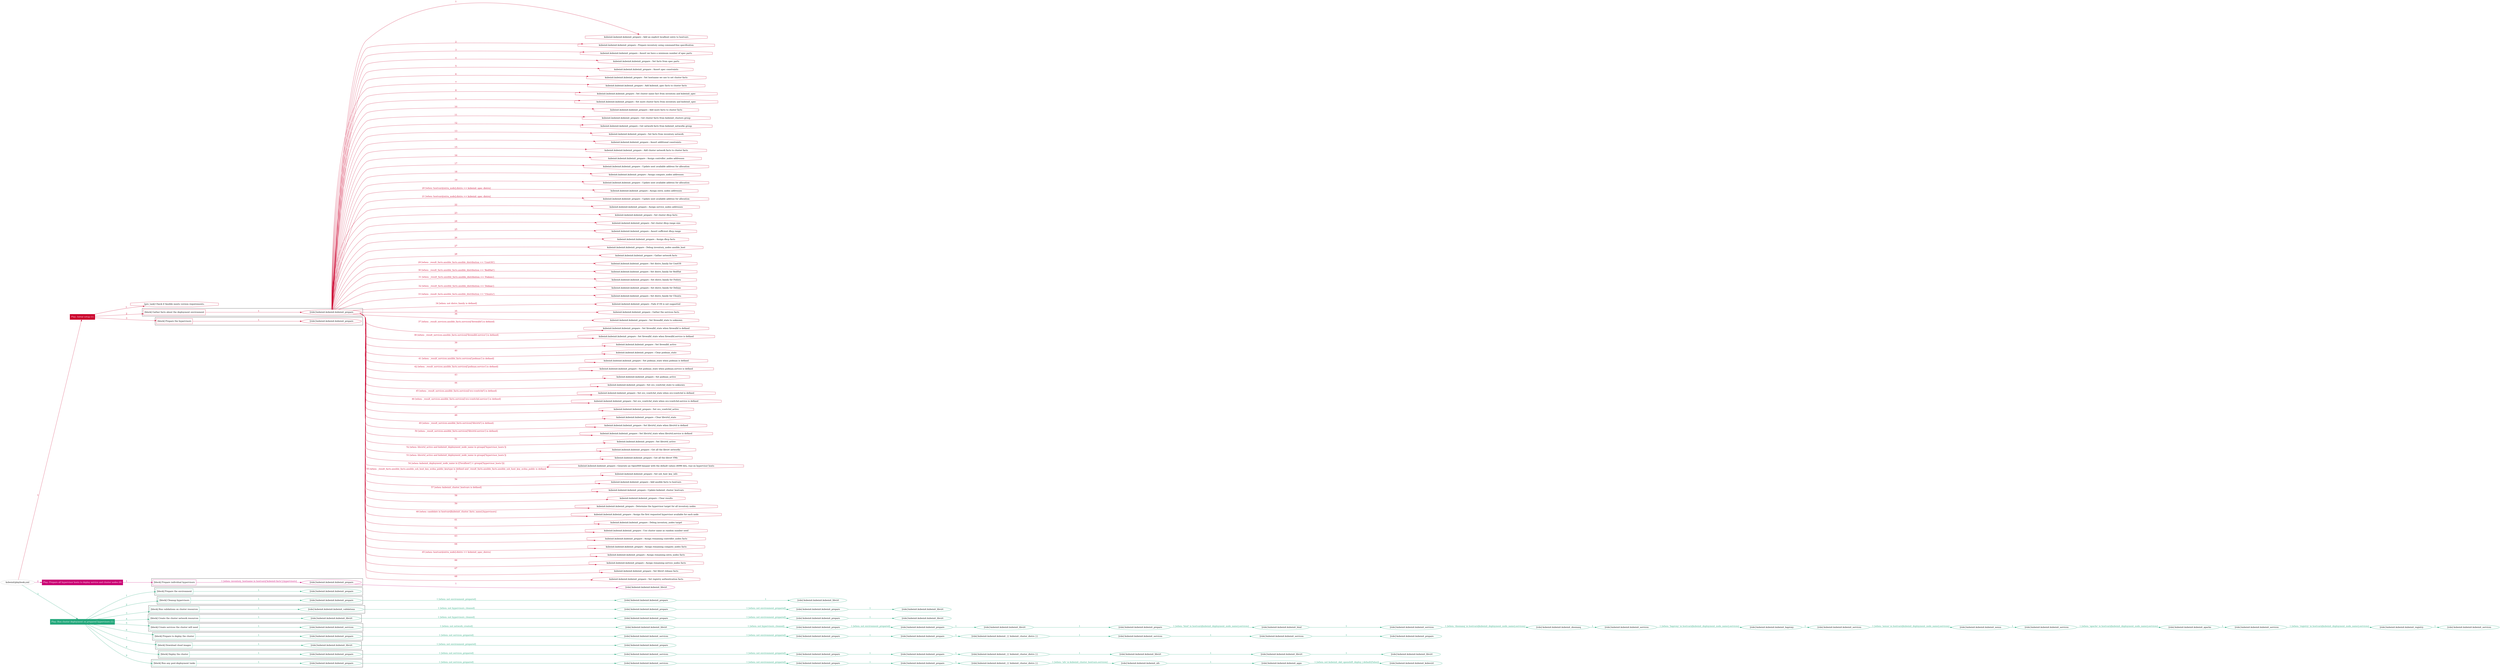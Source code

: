 digraph {
	graph [concentrate=true ordering=in rankdir=LR ratio=fill]
	edge [esep=5 sep=10]
	"kubeinit/playbook.yml" [id=root_node style=dotted]
	play_16fa521d [label="Play: Initial setup (1)" color="#cb012c" fontcolor="#ffffff" id=play_16fa521d shape=box style=filled tooltip=localhost]
	"kubeinit/playbook.yml" -> play_16fa521d [label="1 " color="#cb012c" fontcolor="#cb012c" id=edge_527deeaf labeltooltip="1 " tooltip="1 "]
	subgraph "kubeinit.kubeinit.kubeinit_prepare" {
		role_516541a5 [label="[role] kubeinit.kubeinit.kubeinit_prepare" color="#cb012c" id=role_516541a5 tooltip="kubeinit.kubeinit.kubeinit_prepare"]
		task_3b896aab [label="kubeinit.kubeinit.kubeinit_prepare : Add an explicit localhost entry to hostvars" color="#cb012c" id=task_3b896aab shape=octagon tooltip="kubeinit.kubeinit.kubeinit_prepare : Add an explicit localhost entry to hostvars"]
		role_516541a5 -> task_3b896aab [label="1 " color="#cb012c" fontcolor="#cb012c" id=edge_809121c1 labeltooltip="1 " tooltip="1 "]
		task_49d7dffd [label="kubeinit.kubeinit.kubeinit_prepare : Prepare inventory using command-line specification" color="#cb012c" id=task_49d7dffd shape=octagon tooltip="kubeinit.kubeinit.kubeinit_prepare : Prepare inventory using command-line specification"]
		role_516541a5 -> task_49d7dffd [label="2 " color="#cb012c" fontcolor="#cb012c" id=edge_1fb689eb labeltooltip="2 " tooltip="2 "]
		task_b0848a89 [label="kubeinit.kubeinit.kubeinit_prepare : Assert we have a minimum number of spec parts" color="#cb012c" id=task_b0848a89 shape=octagon tooltip="kubeinit.kubeinit.kubeinit_prepare : Assert we have a minimum number of spec parts"]
		role_516541a5 -> task_b0848a89 [label="3 " color="#cb012c" fontcolor="#cb012c" id=edge_15cabeed labeltooltip="3 " tooltip="3 "]
		task_42284292 [label="kubeinit.kubeinit.kubeinit_prepare : Set facts from spec parts" color="#cb012c" id=task_42284292 shape=octagon tooltip="kubeinit.kubeinit.kubeinit_prepare : Set facts from spec parts"]
		role_516541a5 -> task_42284292 [label="4 " color="#cb012c" fontcolor="#cb012c" id=edge_20f459f2 labeltooltip="4 " tooltip="4 "]
		task_d2343895 [label="kubeinit.kubeinit.kubeinit_prepare : Assert spec constraints" color="#cb012c" id=task_d2343895 shape=octagon tooltip="kubeinit.kubeinit.kubeinit_prepare : Assert spec constraints"]
		role_516541a5 -> task_d2343895 [label="5 " color="#cb012c" fontcolor="#cb012c" id=edge_e2a8136b labeltooltip="5 " tooltip="5 "]
		task_a0335f73 [label="kubeinit.kubeinit.kubeinit_prepare : Set hostname we use to set cluster facts" color="#cb012c" id=task_a0335f73 shape=octagon tooltip="kubeinit.kubeinit.kubeinit_prepare : Set hostname we use to set cluster facts"]
		role_516541a5 -> task_a0335f73 [label="6 " color="#cb012c" fontcolor="#cb012c" id=edge_9cf41154 labeltooltip="6 " tooltip="6 "]
		task_4e0277c8 [label="kubeinit.kubeinit.kubeinit_prepare : Add kubeinit_spec facts to cluster facts" color="#cb012c" id=task_4e0277c8 shape=octagon tooltip="kubeinit.kubeinit.kubeinit_prepare : Add kubeinit_spec facts to cluster facts"]
		role_516541a5 -> task_4e0277c8 [label="7 " color="#cb012c" fontcolor="#cb012c" id=edge_9ac9ec84 labeltooltip="7 " tooltip="7 "]
		task_daa3ac5a [label="kubeinit.kubeinit.kubeinit_prepare : Set cluster name fact from inventory and kubeinit_spec" color="#cb012c" id=task_daa3ac5a shape=octagon tooltip="kubeinit.kubeinit.kubeinit_prepare : Set cluster name fact from inventory and kubeinit_spec"]
		role_516541a5 -> task_daa3ac5a [label="8 " color="#cb012c" fontcolor="#cb012c" id=edge_3ca612e4 labeltooltip="8 " tooltip="8 "]
		task_ed7b9750 [label="kubeinit.kubeinit.kubeinit_prepare : Set more cluster facts from inventory and kubeinit_spec" color="#cb012c" id=task_ed7b9750 shape=octagon tooltip="kubeinit.kubeinit.kubeinit_prepare : Set more cluster facts from inventory and kubeinit_spec"]
		role_516541a5 -> task_ed7b9750 [label="9 " color="#cb012c" fontcolor="#cb012c" id=edge_614ea23e labeltooltip="9 " tooltip="9 "]
		task_d142eac2 [label="kubeinit.kubeinit.kubeinit_prepare : Add more facts to cluster facts" color="#cb012c" id=task_d142eac2 shape=octagon tooltip="kubeinit.kubeinit.kubeinit_prepare : Add more facts to cluster facts"]
		role_516541a5 -> task_d142eac2 [label="10 " color="#cb012c" fontcolor="#cb012c" id=edge_1908efc3 labeltooltip="10 " tooltip="10 "]
		task_89e79547 [label="kubeinit.kubeinit.kubeinit_prepare : Get cluster facts from kubeinit_clusters group" color="#cb012c" id=task_89e79547 shape=octagon tooltip="kubeinit.kubeinit.kubeinit_prepare : Get cluster facts from kubeinit_clusters group"]
		role_516541a5 -> task_89e79547 [label="11 " color="#cb012c" fontcolor="#cb012c" id=edge_3143f671 labeltooltip="11 " tooltip="11 "]
		task_938d46cd [label="kubeinit.kubeinit.kubeinit_prepare : Get network facts from kubeinit_networks group" color="#cb012c" id=task_938d46cd shape=octagon tooltip="kubeinit.kubeinit.kubeinit_prepare : Get network facts from kubeinit_networks group"]
		role_516541a5 -> task_938d46cd [label="12 " color="#cb012c" fontcolor="#cb012c" id=edge_7b58dcdd labeltooltip="12 " tooltip="12 "]
		task_30020cf6 [label="kubeinit.kubeinit.kubeinit_prepare : Set facts from inventory network" color="#cb012c" id=task_30020cf6 shape=octagon tooltip="kubeinit.kubeinit.kubeinit_prepare : Set facts from inventory network"]
		role_516541a5 -> task_30020cf6 [label="13 " color="#cb012c" fontcolor="#cb012c" id=edge_0391f3f0 labeltooltip="13 " tooltip="13 "]
		task_af53bf90 [label="kubeinit.kubeinit.kubeinit_prepare : Assert additional constraints" color="#cb012c" id=task_af53bf90 shape=octagon tooltip="kubeinit.kubeinit.kubeinit_prepare : Assert additional constraints"]
		role_516541a5 -> task_af53bf90 [label="14 " color="#cb012c" fontcolor="#cb012c" id=edge_c83a9fcf labeltooltip="14 " tooltip="14 "]
		task_93fde9e6 [label="kubeinit.kubeinit.kubeinit_prepare : Add cluster network facts to cluster facts" color="#cb012c" id=task_93fde9e6 shape=octagon tooltip="kubeinit.kubeinit.kubeinit_prepare : Add cluster network facts to cluster facts"]
		role_516541a5 -> task_93fde9e6 [label="15 " color="#cb012c" fontcolor="#cb012c" id=edge_97e6a51f labeltooltip="15 " tooltip="15 "]
		task_2524ea9b [label="kubeinit.kubeinit.kubeinit_prepare : Assign controller_nodes addresses" color="#cb012c" id=task_2524ea9b shape=octagon tooltip="kubeinit.kubeinit.kubeinit_prepare : Assign controller_nodes addresses"]
		role_516541a5 -> task_2524ea9b [label="16 " color="#cb012c" fontcolor="#cb012c" id=edge_2040108f labeltooltip="16 " tooltip="16 "]
		task_8660c8c0 [label="kubeinit.kubeinit.kubeinit_prepare : Update next available address for allocation" color="#cb012c" id=task_8660c8c0 shape=octagon tooltip="kubeinit.kubeinit.kubeinit_prepare : Update next available address for allocation"]
		role_516541a5 -> task_8660c8c0 [label="17 " color="#cb012c" fontcolor="#cb012c" id=edge_10af8c69 labeltooltip="17 " tooltip="17 "]
		task_b1ff54a3 [label="kubeinit.kubeinit.kubeinit_prepare : Assign compute_nodes addresses" color="#cb012c" id=task_b1ff54a3 shape=octagon tooltip="kubeinit.kubeinit.kubeinit_prepare : Assign compute_nodes addresses"]
		role_516541a5 -> task_b1ff54a3 [label="18 " color="#cb012c" fontcolor="#cb012c" id=edge_19668c34 labeltooltip="18 " tooltip="18 "]
		task_9c7806a9 [label="kubeinit.kubeinit.kubeinit_prepare : Update next available address for allocation" color="#cb012c" id=task_9c7806a9 shape=octagon tooltip="kubeinit.kubeinit.kubeinit_prepare : Update next available address for allocation"]
		role_516541a5 -> task_9c7806a9 [label="19 " color="#cb012c" fontcolor="#cb012c" id=edge_c12a03d1 labeltooltip="19 " tooltip="19 "]
		task_db4c0fa2 [label="kubeinit.kubeinit.kubeinit_prepare : Assign extra_nodes addresses" color="#cb012c" id=task_db4c0fa2 shape=octagon tooltip="kubeinit.kubeinit.kubeinit_prepare : Assign extra_nodes addresses"]
		role_516541a5 -> task_db4c0fa2 [label="20 [when: hostvars[extra_node].distro == kubeinit_spec_distro]" color="#cb012c" fontcolor="#cb012c" id=edge_8d8644ce labeltooltip="20 [when: hostvars[extra_node].distro == kubeinit_spec_distro]" tooltip="20 [when: hostvars[extra_node].distro == kubeinit_spec_distro]"]
		task_ec55cf94 [label="kubeinit.kubeinit.kubeinit_prepare : Update next available address for allocation" color="#cb012c" id=task_ec55cf94 shape=octagon tooltip="kubeinit.kubeinit.kubeinit_prepare : Update next available address for allocation"]
		role_516541a5 -> task_ec55cf94 [label="21 [when: hostvars[extra_node].distro == kubeinit_spec_distro]" color="#cb012c" fontcolor="#cb012c" id=edge_98b60eac labeltooltip="21 [when: hostvars[extra_node].distro == kubeinit_spec_distro]" tooltip="21 [when: hostvars[extra_node].distro == kubeinit_spec_distro]"]
		task_08f6c2c8 [label="kubeinit.kubeinit.kubeinit_prepare : Assign service_nodes addresses" color="#cb012c" id=task_08f6c2c8 shape=octagon tooltip="kubeinit.kubeinit.kubeinit_prepare : Assign service_nodes addresses"]
		role_516541a5 -> task_08f6c2c8 [label="22 " color="#cb012c" fontcolor="#cb012c" id=edge_295522fd labeltooltip="22 " tooltip="22 "]
		task_92fffe4a [label="kubeinit.kubeinit.kubeinit_prepare : Set cluster dhcp facts" color="#cb012c" id=task_92fffe4a shape=octagon tooltip="kubeinit.kubeinit.kubeinit_prepare : Set cluster dhcp facts"]
		role_516541a5 -> task_92fffe4a [label="23 " color="#cb012c" fontcolor="#cb012c" id=edge_edcbdd12 labeltooltip="23 " tooltip="23 "]
		task_c770b933 [label="kubeinit.kubeinit.kubeinit_prepare : Set cluster dhcp range size" color="#cb012c" id=task_c770b933 shape=octagon tooltip="kubeinit.kubeinit.kubeinit_prepare : Set cluster dhcp range size"]
		role_516541a5 -> task_c770b933 [label="24 " color="#cb012c" fontcolor="#cb012c" id=edge_e9933ad2 labeltooltip="24 " tooltip="24 "]
		task_7c9ab242 [label="kubeinit.kubeinit.kubeinit_prepare : Assert sufficient dhcp range" color="#cb012c" id=task_7c9ab242 shape=octagon tooltip="kubeinit.kubeinit.kubeinit_prepare : Assert sufficient dhcp range"]
		role_516541a5 -> task_7c9ab242 [label="25 " color="#cb012c" fontcolor="#cb012c" id=edge_fe4b804d labeltooltip="25 " tooltip="25 "]
		task_6634d88c [label="kubeinit.kubeinit.kubeinit_prepare : Assign dhcp facts" color="#cb012c" id=task_6634d88c shape=octagon tooltip="kubeinit.kubeinit.kubeinit_prepare : Assign dhcp facts"]
		role_516541a5 -> task_6634d88c [label="26 " color="#cb012c" fontcolor="#cb012c" id=edge_165f8ed2 labeltooltip="26 " tooltip="26 "]
		task_756f775c [label="kubeinit.kubeinit.kubeinit_prepare : Debug inventory_nodes ansible_host" color="#cb012c" id=task_756f775c shape=octagon tooltip="kubeinit.kubeinit.kubeinit_prepare : Debug inventory_nodes ansible_host"]
		role_516541a5 -> task_756f775c [label="27 " color="#cb012c" fontcolor="#cb012c" id=edge_27d7112b labeltooltip="27 " tooltip="27 "]
		task_08b4ef49 [label="kubeinit.kubeinit.kubeinit_prepare : Gather network facts" color="#cb012c" id=task_08b4ef49 shape=octagon tooltip="kubeinit.kubeinit.kubeinit_prepare : Gather network facts"]
		role_516541a5 -> task_08b4ef49 [label="28 " color="#cb012c" fontcolor="#cb012c" id=edge_8c261f52 labeltooltip="28 " tooltip="28 "]
		task_b785f0a9 [label="kubeinit.kubeinit.kubeinit_prepare : Set distro_family for CentOS" color="#cb012c" id=task_b785f0a9 shape=octagon tooltip="kubeinit.kubeinit.kubeinit_prepare : Set distro_family for CentOS"]
		role_516541a5 -> task_b785f0a9 [label="29 [when: _result_facts.ansible_facts.ansible_distribution == 'CentOS']" color="#cb012c" fontcolor="#cb012c" id=edge_d782ab93 labeltooltip="29 [when: _result_facts.ansible_facts.ansible_distribution == 'CentOS']" tooltip="29 [when: _result_facts.ansible_facts.ansible_distribution == 'CentOS']"]
		task_2d076eea [label="kubeinit.kubeinit.kubeinit_prepare : Set distro_family for RedHat" color="#cb012c" id=task_2d076eea shape=octagon tooltip="kubeinit.kubeinit.kubeinit_prepare : Set distro_family for RedHat"]
		role_516541a5 -> task_2d076eea [label="30 [when: _result_facts.ansible_facts.ansible_distribution == 'RedHat']" color="#cb012c" fontcolor="#cb012c" id=edge_e20a067a labeltooltip="30 [when: _result_facts.ansible_facts.ansible_distribution == 'RedHat']" tooltip="30 [when: _result_facts.ansible_facts.ansible_distribution == 'RedHat']"]
		task_f625f01f [label="kubeinit.kubeinit.kubeinit_prepare : Set distro_family for Fedora" color="#cb012c" id=task_f625f01f shape=octagon tooltip="kubeinit.kubeinit.kubeinit_prepare : Set distro_family for Fedora"]
		role_516541a5 -> task_f625f01f [label="31 [when: _result_facts.ansible_facts.ansible_distribution == 'Fedora']" color="#cb012c" fontcolor="#cb012c" id=edge_405e181f labeltooltip="31 [when: _result_facts.ansible_facts.ansible_distribution == 'Fedora']" tooltip="31 [when: _result_facts.ansible_facts.ansible_distribution == 'Fedora']"]
		task_45f3b950 [label="kubeinit.kubeinit.kubeinit_prepare : Set distro_family for Debian" color="#cb012c" id=task_45f3b950 shape=octagon tooltip="kubeinit.kubeinit.kubeinit_prepare : Set distro_family for Debian"]
		role_516541a5 -> task_45f3b950 [label="32 [when: _result_facts.ansible_facts.ansible_distribution == 'Debian']" color="#cb012c" fontcolor="#cb012c" id=edge_89f0ad77 labeltooltip="32 [when: _result_facts.ansible_facts.ansible_distribution == 'Debian']" tooltip="32 [when: _result_facts.ansible_facts.ansible_distribution == 'Debian']"]
		task_b50e0e99 [label="kubeinit.kubeinit.kubeinit_prepare : Set distro_family for Ubuntu" color="#cb012c" id=task_b50e0e99 shape=octagon tooltip="kubeinit.kubeinit.kubeinit_prepare : Set distro_family for Ubuntu"]
		role_516541a5 -> task_b50e0e99 [label="33 [when: _result_facts.ansible_facts.ansible_distribution == 'Ubuntu']" color="#cb012c" fontcolor="#cb012c" id=edge_05558a33 labeltooltip="33 [when: _result_facts.ansible_facts.ansible_distribution == 'Ubuntu']" tooltip="33 [when: _result_facts.ansible_facts.ansible_distribution == 'Ubuntu']"]
		task_bcd53168 [label="kubeinit.kubeinit.kubeinit_prepare : Fails if OS is not supported" color="#cb012c" id=task_bcd53168 shape=octagon tooltip="kubeinit.kubeinit.kubeinit_prepare : Fails if OS is not supported"]
		role_516541a5 -> task_bcd53168 [label="34 [when: not distro_family is defined]" color="#cb012c" fontcolor="#cb012c" id=edge_db1f86d7 labeltooltip="34 [when: not distro_family is defined]" tooltip="34 [when: not distro_family is defined]"]
		task_1750906d [label="kubeinit.kubeinit.kubeinit_prepare : Gather the services facts" color="#cb012c" id=task_1750906d shape=octagon tooltip="kubeinit.kubeinit.kubeinit_prepare : Gather the services facts"]
		role_516541a5 -> task_1750906d [label="35 " color="#cb012c" fontcolor="#cb012c" id=edge_038693e4 labeltooltip="35 " tooltip="35 "]
		task_e8d326f9 [label="kubeinit.kubeinit.kubeinit_prepare : Set firewalld_state to unknown" color="#cb012c" id=task_e8d326f9 shape=octagon tooltip="kubeinit.kubeinit.kubeinit_prepare : Set firewalld_state to unknown"]
		role_516541a5 -> task_e8d326f9 [label="36 " color="#cb012c" fontcolor="#cb012c" id=edge_cce20da1 labeltooltip="36 " tooltip="36 "]
		task_46e903a7 [label="kubeinit.kubeinit.kubeinit_prepare : Set firewalld_state when firewalld is defined" color="#cb012c" id=task_46e903a7 shape=octagon tooltip="kubeinit.kubeinit.kubeinit_prepare : Set firewalld_state when firewalld is defined"]
		role_516541a5 -> task_46e903a7 [label="37 [when: _result_services.ansible_facts.services['firewalld'] is defined]" color="#cb012c" fontcolor="#cb012c" id=edge_6e759770 labeltooltip="37 [when: _result_services.ansible_facts.services['firewalld'] is defined]" tooltip="37 [when: _result_services.ansible_facts.services['firewalld'] is defined]"]
		task_06eea09c [label="kubeinit.kubeinit.kubeinit_prepare : Set firewalld_state when firewalld.service is defined" color="#cb012c" id=task_06eea09c shape=octagon tooltip="kubeinit.kubeinit.kubeinit_prepare : Set firewalld_state when firewalld.service is defined"]
		role_516541a5 -> task_06eea09c [label="38 [when: _result_services.ansible_facts.services['firewalld.service'] is defined]" color="#cb012c" fontcolor="#cb012c" id=edge_05621a64 labeltooltip="38 [when: _result_services.ansible_facts.services['firewalld.service'] is defined]" tooltip="38 [when: _result_services.ansible_facts.services['firewalld.service'] is defined]"]
		task_cec986c6 [label="kubeinit.kubeinit.kubeinit_prepare : Set firewalld_active" color="#cb012c" id=task_cec986c6 shape=octagon tooltip="kubeinit.kubeinit.kubeinit_prepare : Set firewalld_active"]
		role_516541a5 -> task_cec986c6 [label="39 " color="#cb012c" fontcolor="#cb012c" id=edge_19ca2c2d labeltooltip="39 " tooltip="39 "]
		task_3be8e8a6 [label="kubeinit.kubeinit.kubeinit_prepare : Clear podman_state" color="#cb012c" id=task_3be8e8a6 shape=octagon tooltip="kubeinit.kubeinit.kubeinit_prepare : Clear podman_state"]
		role_516541a5 -> task_3be8e8a6 [label="40 " color="#cb012c" fontcolor="#cb012c" id=edge_059f320d labeltooltip="40 " tooltip="40 "]
		task_1d902442 [label="kubeinit.kubeinit.kubeinit_prepare : Set podman_state when podman is defined" color="#cb012c" id=task_1d902442 shape=octagon tooltip="kubeinit.kubeinit.kubeinit_prepare : Set podman_state when podman is defined"]
		role_516541a5 -> task_1d902442 [label="41 [when: _result_services.ansible_facts.services['podman'] is defined]" color="#cb012c" fontcolor="#cb012c" id=edge_c3b835ad labeltooltip="41 [when: _result_services.ansible_facts.services['podman'] is defined]" tooltip="41 [when: _result_services.ansible_facts.services['podman'] is defined]"]
		task_f3ff904b [label="kubeinit.kubeinit.kubeinit_prepare : Set podman_state when podman.service is defined" color="#cb012c" id=task_f3ff904b shape=octagon tooltip="kubeinit.kubeinit.kubeinit_prepare : Set podman_state when podman.service is defined"]
		role_516541a5 -> task_f3ff904b [label="42 [when: _result_services.ansible_facts.services['podman.service'] is defined]" color="#cb012c" fontcolor="#cb012c" id=edge_b1f37190 labeltooltip="42 [when: _result_services.ansible_facts.services['podman.service'] is defined]" tooltip="42 [when: _result_services.ansible_facts.services['podman.service'] is defined]"]
		task_d3cdf659 [label="kubeinit.kubeinit.kubeinit_prepare : Set podman_active" color="#cb012c" id=task_d3cdf659 shape=octagon tooltip="kubeinit.kubeinit.kubeinit_prepare : Set podman_active"]
		role_516541a5 -> task_d3cdf659 [label="43 " color="#cb012c" fontcolor="#cb012c" id=edge_457c5d77 labeltooltip="43 " tooltip="43 "]
		task_02517991 [label="kubeinit.kubeinit.kubeinit_prepare : Set ovs_vswitchd_state to unknown" color="#cb012c" id=task_02517991 shape=octagon tooltip="kubeinit.kubeinit.kubeinit_prepare : Set ovs_vswitchd_state to unknown"]
		role_516541a5 -> task_02517991 [label="44 " color="#cb012c" fontcolor="#cb012c" id=edge_fc923423 labeltooltip="44 " tooltip="44 "]
		task_09d357cd [label="kubeinit.kubeinit.kubeinit_prepare : Set ovs_vswitchd_state when ovs-vswitchd is defined" color="#cb012c" id=task_09d357cd shape=octagon tooltip="kubeinit.kubeinit.kubeinit_prepare : Set ovs_vswitchd_state when ovs-vswitchd is defined"]
		role_516541a5 -> task_09d357cd [label="45 [when: _result_services.ansible_facts.services['ovs-vswitchd'] is defined]" color="#cb012c" fontcolor="#cb012c" id=edge_fbcff185 labeltooltip="45 [when: _result_services.ansible_facts.services['ovs-vswitchd'] is defined]" tooltip="45 [when: _result_services.ansible_facts.services['ovs-vswitchd'] is defined]"]
		task_e401d2b3 [label="kubeinit.kubeinit.kubeinit_prepare : Set ovs_vswitchd_state when ovs-vswitchd.service is defined" color="#cb012c" id=task_e401d2b3 shape=octagon tooltip="kubeinit.kubeinit.kubeinit_prepare : Set ovs_vswitchd_state when ovs-vswitchd.service is defined"]
		role_516541a5 -> task_e401d2b3 [label="46 [when: _result_services.ansible_facts.services['ovs-vswitchd.service'] is defined]" color="#cb012c" fontcolor="#cb012c" id=edge_794794f5 labeltooltip="46 [when: _result_services.ansible_facts.services['ovs-vswitchd.service'] is defined]" tooltip="46 [when: _result_services.ansible_facts.services['ovs-vswitchd.service'] is defined]"]
		task_1a73f243 [label="kubeinit.kubeinit.kubeinit_prepare : Set ovs_vswitchd_active" color="#cb012c" id=task_1a73f243 shape=octagon tooltip="kubeinit.kubeinit.kubeinit_prepare : Set ovs_vswitchd_active"]
		role_516541a5 -> task_1a73f243 [label="47 " color="#cb012c" fontcolor="#cb012c" id=edge_764d1608 labeltooltip="47 " tooltip="47 "]
		task_a547c6f9 [label="kubeinit.kubeinit.kubeinit_prepare : Clear libvirtd_state" color="#cb012c" id=task_a547c6f9 shape=octagon tooltip="kubeinit.kubeinit.kubeinit_prepare : Clear libvirtd_state"]
		role_516541a5 -> task_a547c6f9 [label="48 " color="#cb012c" fontcolor="#cb012c" id=edge_c3370a49 labeltooltip="48 " tooltip="48 "]
		task_9ff0f19d [label="kubeinit.kubeinit.kubeinit_prepare : Set libvirtd_state when libvirtd is defined" color="#cb012c" id=task_9ff0f19d shape=octagon tooltip="kubeinit.kubeinit.kubeinit_prepare : Set libvirtd_state when libvirtd is defined"]
		role_516541a5 -> task_9ff0f19d [label="49 [when: _result_services.ansible_facts.services['libvirtd'] is defined]" color="#cb012c" fontcolor="#cb012c" id=edge_40a15c0b labeltooltip="49 [when: _result_services.ansible_facts.services['libvirtd'] is defined]" tooltip="49 [when: _result_services.ansible_facts.services['libvirtd'] is defined]"]
		task_82adfb30 [label="kubeinit.kubeinit.kubeinit_prepare : Set libvirtd_state when libvirtd.service is defined" color="#cb012c" id=task_82adfb30 shape=octagon tooltip="kubeinit.kubeinit.kubeinit_prepare : Set libvirtd_state when libvirtd.service is defined"]
		role_516541a5 -> task_82adfb30 [label="50 [when: _result_services.ansible_facts.services['libvirtd.service'] is defined]" color="#cb012c" fontcolor="#cb012c" id=edge_1979f139 labeltooltip="50 [when: _result_services.ansible_facts.services['libvirtd.service'] is defined]" tooltip="50 [when: _result_services.ansible_facts.services['libvirtd.service'] is defined]"]
		task_bf7460e2 [label="kubeinit.kubeinit.kubeinit_prepare : Set libvirtd_active" color="#cb012c" id=task_bf7460e2 shape=octagon tooltip="kubeinit.kubeinit.kubeinit_prepare : Set libvirtd_active"]
		role_516541a5 -> task_bf7460e2 [label="51 " color="#cb012c" fontcolor="#cb012c" id=edge_b68bf644 labeltooltip="51 " tooltip="51 "]
		task_95e155a0 [label="kubeinit.kubeinit.kubeinit_prepare : Get all the libvirt networks" color="#cb012c" id=task_95e155a0 shape=octagon tooltip="kubeinit.kubeinit.kubeinit_prepare : Get all the libvirt networks"]
		role_516541a5 -> task_95e155a0 [label="52 [when: libvirtd_active and kubeinit_deployment_node_name in groups['hypervisor_hosts']]" color="#cb012c" fontcolor="#cb012c" id=edge_a2432dff labeltooltip="52 [when: libvirtd_active and kubeinit_deployment_node_name in groups['hypervisor_hosts']]" tooltip="52 [when: libvirtd_active and kubeinit_deployment_node_name in groups['hypervisor_hosts']]"]
		task_9f08df62 [label="kubeinit.kubeinit.kubeinit_prepare : Get all the libvirt VMs" color="#cb012c" id=task_9f08df62 shape=octagon tooltip="kubeinit.kubeinit.kubeinit_prepare : Get all the libvirt VMs"]
		role_516541a5 -> task_9f08df62 [label="53 [when: libvirtd_active and kubeinit_deployment_node_name in groups['hypervisor_hosts']]" color="#cb012c" fontcolor="#cb012c" id=edge_03ed7037 labeltooltip="53 [when: libvirtd_active and kubeinit_deployment_node_name in groups['hypervisor_hosts']]" tooltip="53 [when: libvirtd_active and kubeinit_deployment_node_name in groups['hypervisor_hosts']]"]
		task_56557730 [label="kubeinit.kubeinit.kubeinit_prepare : Generate an OpenSSH keypair with the default values (4096 bits, rsa) on hypervisor hosts" color="#cb012c" id=task_56557730 shape=octagon tooltip="kubeinit.kubeinit.kubeinit_prepare : Generate an OpenSSH keypair with the default values (4096 bits, rsa) on hypervisor hosts"]
		role_516541a5 -> task_56557730 [label="54 [when: kubeinit_deployment_node_name in (['localhost'] + groups['hypervisor_hosts'])]" color="#cb012c" fontcolor="#cb012c" id=edge_d0080c77 labeltooltip="54 [when: kubeinit_deployment_node_name in (['localhost'] + groups['hypervisor_hosts'])]" tooltip="54 [when: kubeinit_deployment_node_name in (['localhost'] + groups['hypervisor_hosts'])]"]
		task_0fbc5c8d [label="kubeinit.kubeinit.kubeinit_prepare : Set ssh_host_key_info" color="#cb012c" id=task_0fbc5c8d shape=octagon tooltip="kubeinit.kubeinit.kubeinit_prepare : Set ssh_host_key_info"]
		role_516541a5 -> task_0fbc5c8d [label="55 [when: _result_facts.ansible_facts.ansible_ssh_host_key_ecdsa_public_keytype is defined and _result_facts.ansible_facts.ansible_ssh_host_key_ecdsa_public is defined
]" color="#cb012c" fontcolor="#cb012c" id=edge_a916bc73 labeltooltip="55 [when: _result_facts.ansible_facts.ansible_ssh_host_key_ecdsa_public_keytype is defined and _result_facts.ansible_facts.ansible_ssh_host_key_ecdsa_public is defined
]" tooltip="55 [when: _result_facts.ansible_facts.ansible_ssh_host_key_ecdsa_public_keytype is defined and _result_facts.ansible_facts.ansible_ssh_host_key_ecdsa_public is defined
]"]
		task_2e5c1059 [label="kubeinit.kubeinit.kubeinit_prepare : Add ansible facts to hostvars" color="#cb012c" id=task_2e5c1059 shape=octagon tooltip="kubeinit.kubeinit.kubeinit_prepare : Add ansible facts to hostvars"]
		role_516541a5 -> task_2e5c1059 [label="56 " color="#cb012c" fontcolor="#cb012c" id=edge_1eafeb2b labeltooltip="56 " tooltip="56 "]
		task_a6212d34 [label="kubeinit.kubeinit.kubeinit_prepare : Update kubeinit_cluster_hostvars" color="#cb012c" id=task_a6212d34 shape=octagon tooltip="kubeinit.kubeinit.kubeinit_prepare : Update kubeinit_cluster_hostvars"]
		role_516541a5 -> task_a6212d34 [label="57 [when: kubeinit_cluster_hostvars is defined]" color="#cb012c" fontcolor="#cb012c" id=edge_d9fdc6b8 labeltooltip="57 [when: kubeinit_cluster_hostvars is defined]" tooltip="57 [when: kubeinit_cluster_hostvars is defined]"]
		task_854fefac [label="kubeinit.kubeinit.kubeinit_prepare : Clear results" color="#cb012c" id=task_854fefac shape=octagon tooltip="kubeinit.kubeinit.kubeinit_prepare : Clear results"]
		role_516541a5 -> task_854fefac [label="58 " color="#cb012c" fontcolor="#cb012c" id=edge_c036e7d2 labeltooltip="58 " tooltip="58 "]
		task_2a4373bd [label="kubeinit.kubeinit.kubeinit_prepare : Determine the hypervisor target for all inventory nodes" color="#cb012c" id=task_2a4373bd shape=octagon tooltip="kubeinit.kubeinit.kubeinit_prepare : Determine the hypervisor target for all inventory nodes"]
		role_516541a5 -> task_2a4373bd [label="59 " color="#cb012c" fontcolor="#cb012c" id=edge_685e2ce2 labeltooltip="59 " tooltip="59 "]
		task_95ba2598 [label="kubeinit.kubeinit.kubeinit_prepare : Assign the first requested hypervisor available for each node" color="#cb012c" id=task_95ba2598 shape=octagon tooltip="kubeinit.kubeinit.kubeinit_prepare : Assign the first requested hypervisor available for each node"]
		role_516541a5 -> task_95ba2598 [label="60 [when: candidate in hostvars[kubeinit_cluster_facts_name].hypervisors]" color="#cb012c" fontcolor="#cb012c" id=edge_753d65d4 labeltooltip="60 [when: candidate in hostvars[kubeinit_cluster_facts_name].hypervisors]" tooltip="60 [when: candidate in hostvars[kubeinit_cluster_facts_name].hypervisors]"]
		task_cca193d0 [label="kubeinit.kubeinit.kubeinit_prepare : Debug inventory_nodes target" color="#cb012c" id=task_cca193d0 shape=octagon tooltip="kubeinit.kubeinit.kubeinit_prepare : Debug inventory_nodes target"]
		role_516541a5 -> task_cca193d0 [label="61 " color="#cb012c" fontcolor="#cb012c" id=edge_c9af6104 labeltooltip="61 " tooltip="61 "]
		task_f27424dc [label="kubeinit.kubeinit.kubeinit_prepare : Use cluster name as random number seed" color="#cb012c" id=task_f27424dc shape=octagon tooltip="kubeinit.kubeinit.kubeinit_prepare : Use cluster name as random number seed"]
		role_516541a5 -> task_f27424dc [label="62 " color="#cb012c" fontcolor="#cb012c" id=edge_6dd640bd labeltooltip="62 " tooltip="62 "]
		task_bad641b6 [label="kubeinit.kubeinit.kubeinit_prepare : Assign remaining controller_nodes facts" color="#cb012c" id=task_bad641b6 shape=octagon tooltip="kubeinit.kubeinit.kubeinit_prepare : Assign remaining controller_nodes facts"]
		role_516541a5 -> task_bad641b6 [label="63 " color="#cb012c" fontcolor="#cb012c" id=edge_ce9f3bee labeltooltip="63 " tooltip="63 "]
		task_e55fc4c6 [label="kubeinit.kubeinit.kubeinit_prepare : Assign remaining compute_nodes facts" color="#cb012c" id=task_e55fc4c6 shape=octagon tooltip="kubeinit.kubeinit.kubeinit_prepare : Assign remaining compute_nodes facts"]
		role_516541a5 -> task_e55fc4c6 [label="64 " color="#cb012c" fontcolor="#cb012c" id=edge_b310bc8f labeltooltip="64 " tooltip="64 "]
		task_08005c86 [label="kubeinit.kubeinit.kubeinit_prepare : Assign remaining extra_nodes facts" color="#cb012c" id=task_08005c86 shape=octagon tooltip="kubeinit.kubeinit.kubeinit_prepare : Assign remaining extra_nodes facts"]
		role_516541a5 -> task_08005c86 [label="65 [when: hostvars[extra_node].distro == kubeinit_spec_distro]" color="#cb012c" fontcolor="#cb012c" id=edge_a28b7198 labeltooltip="65 [when: hostvars[extra_node].distro == kubeinit_spec_distro]" tooltip="65 [when: hostvars[extra_node].distro == kubeinit_spec_distro]"]
		task_39b9dfaa [label="kubeinit.kubeinit.kubeinit_prepare : Assign remaining service_nodes facts" color="#cb012c" id=task_39b9dfaa shape=octagon tooltip="kubeinit.kubeinit.kubeinit_prepare : Assign remaining service_nodes facts"]
		role_516541a5 -> task_39b9dfaa [label="66 " color="#cb012c" fontcolor="#cb012c" id=edge_605f3726 labeltooltip="66 " tooltip="66 "]
		task_3d86976a [label="kubeinit.kubeinit.kubeinit_prepare : Set libvirt release facts" color="#cb012c" id=task_3d86976a shape=octagon tooltip="kubeinit.kubeinit.kubeinit_prepare : Set libvirt release facts"]
		role_516541a5 -> task_3d86976a [label="67 " color="#cb012c" fontcolor="#cb012c" id=edge_7421ca11 labeltooltip="67 " tooltip="67 "]
		task_ca4b5c2d [label="kubeinit.kubeinit.kubeinit_prepare : Set registry authentication facts" color="#cb012c" id=task_ca4b5c2d shape=octagon tooltip="kubeinit.kubeinit.kubeinit_prepare : Set registry authentication facts"]
		role_516541a5 -> task_ca4b5c2d [label="68 " color="#cb012c" fontcolor="#cb012c" id=edge_e8608614 labeltooltip="68 " tooltip="68 "]
	}
	subgraph "kubeinit.kubeinit.kubeinit_prepare" {
		role_e4ecf62c [label="[role] kubeinit.kubeinit.kubeinit_prepare" color="#cb012c" id=role_e4ecf62c tooltip="kubeinit.kubeinit.kubeinit_prepare"]
	}
	subgraph "Play: Initial setup (1)" {
		pre_task_098a606d [label="[pre_task] Check if Ansible meets version requirements." color="#cb012c" id=pre_task_098a606d shape=octagon tooltip="Check if Ansible meets version requirements."]
		play_16fa521d -> pre_task_098a606d [label="1 " color="#cb012c" fontcolor="#cb012c" id=edge_a2da7025 labeltooltip="1 " tooltip="1 "]
		play_16fa521d -> block_5cd4ff8f [label=2 color="#cb012c" fontcolor="#cb012c" id=edge_2ae04fe8 labeltooltip=2 tooltip=2]
		subgraph cluster_block_5cd4ff8f {
			block_5cd4ff8f [label="[block] Gather facts about the deployment environment" color="#cb012c" id=block_5cd4ff8f labeltooltip="Gather facts about the deployment environment" shape=box tooltip="Gather facts about the deployment environment"]
			block_5cd4ff8f -> role_516541a5 [label="1 " color="#cb012c" fontcolor="#cb012c" id=edge_1af77bb6 labeltooltip="1 " tooltip="1 "]
		}
		play_16fa521d -> block_e9a55f6a [label=3 color="#cb012c" fontcolor="#cb012c" id=edge_569a81f2 labeltooltip=3 tooltip=3]
		subgraph cluster_block_e9a55f6a {
			block_e9a55f6a [label="[block] Prepare the hypervisors" color="#cb012c" id=block_e9a55f6a labeltooltip="Prepare the hypervisors" shape=box tooltip="Prepare the hypervisors"]
			block_e9a55f6a -> role_e4ecf62c [label="1 " color="#cb012c" fontcolor="#cb012c" id=edge_2e74f0ce labeltooltip="1 " tooltip="1 "]
		}
	}
	play_ae4416a6 [label="Play: Prepare all hypervisor hosts to deploy service and cluster nodes (0)" color="#ca0273" fontcolor="#ffffff" id=play_ae4416a6 shape=box style=filled tooltip="Play: Prepare all hypervisor hosts to deploy service and cluster nodes (0)"]
	"kubeinit/playbook.yml" -> play_ae4416a6 [label="2 " color="#ca0273" fontcolor="#ca0273" id=edge_f8bf3021 labeltooltip="2 " tooltip="2 "]
	subgraph "kubeinit.kubeinit.kubeinit_libvirt" {
		role_a031ff3f [label="[role] kubeinit.kubeinit.kubeinit_libvirt" color="#ca0273" id=role_a031ff3f tooltip="kubeinit.kubeinit.kubeinit_libvirt"]
	}
	subgraph "kubeinit.kubeinit.kubeinit_prepare" {
		role_dcce1545 [label="[role] kubeinit.kubeinit.kubeinit_prepare" color="#ca0273" id=role_dcce1545 tooltip="kubeinit.kubeinit.kubeinit_prepare"]
		role_dcce1545 -> role_a031ff3f [label="1 " color="#ca0273" fontcolor="#ca0273" id=edge_e012c17a labeltooltip="1 " tooltip="1 "]
	}
	subgraph "Play: Prepare all hypervisor hosts to deploy service and cluster nodes (0)" {
		play_ae4416a6 -> block_429c09b2 [label=1 color="#ca0273" fontcolor="#ca0273" id=edge_54deaf6a labeltooltip=1 tooltip=1]
		subgraph cluster_block_429c09b2 {
			block_429c09b2 [label="[block] Prepare individual hypervisors" color="#ca0273" id=block_429c09b2 labeltooltip="Prepare individual hypervisors" shape=box tooltip="Prepare individual hypervisors"]
			block_429c09b2 -> role_dcce1545 [label="1 [when: inventory_hostname in hostvars['kubeinit-facts'].hypervisors]" color="#ca0273" fontcolor="#ca0273" id=edge_35fa9826 labeltooltip="1 [when: inventory_hostname in hostvars['kubeinit-facts'].hypervisors]" tooltip="1 [when: inventory_hostname in hostvars['kubeinit-facts'].hypervisors]"]
		}
	}
	play_ebf5e9e8 [label="Play: Run cluster deployment on prepared hypervisors (1)" color="#24a87c" fontcolor="#ffffff" id=play_ebf5e9e8 shape=box style=filled tooltip=localhost]
	"kubeinit/playbook.yml" -> play_ebf5e9e8 [label="3 " color="#24a87c" fontcolor="#24a87c" id=edge_f6bae621 labeltooltip="3 " tooltip="3 "]
	subgraph "kubeinit.kubeinit.kubeinit_prepare" {
		role_252e2a0f [label="[role] kubeinit.kubeinit.kubeinit_prepare" color="#24a87c" id=role_252e2a0f tooltip="kubeinit.kubeinit.kubeinit_prepare"]
	}
	subgraph "kubeinit.kubeinit.kubeinit_libvirt" {
		role_6b5175e4 [label="[role] kubeinit.kubeinit.kubeinit_libvirt" color="#24a87c" id=role_6b5175e4 tooltip="kubeinit.kubeinit.kubeinit_libvirt"]
	}
	subgraph "kubeinit.kubeinit.kubeinit_prepare" {
		role_170902cb [label="[role] kubeinit.kubeinit.kubeinit_prepare" color="#24a87c" id=role_170902cb tooltip="kubeinit.kubeinit.kubeinit_prepare"]
		role_170902cb -> role_6b5175e4 [label="1 " color="#24a87c" fontcolor="#24a87c" id=edge_0dcaf901 labeltooltip="1 " tooltip="1 "]
	}
	subgraph "kubeinit.kubeinit.kubeinit_prepare" {
		role_f2bae77e [label="[role] kubeinit.kubeinit.kubeinit_prepare" color="#24a87c" id=role_f2bae77e tooltip="kubeinit.kubeinit.kubeinit_prepare"]
		role_f2bae77e -> role_170902cb [label="1 [when: not environment_prepared]" color="#24a87c" fontcolor="#24a87c" id=edge_47032d66 labeltooltip="1 [when: not environment_prepared]" tooltip="1 [when: not environment_prepared]"]
	}
	subgraph "kubeinit.kubeinit.kubeinit_libvirt" {
		role_a1ee9ca6 [label="[role] kubeinit.kubeinit.kubeinit_libvirt" color="#24a87c" id=role_a1ee9ca6 tooltip="kubeinit.kubeinit.kubeinit_libvirt"]
	}
	subgraph "kubeinit.kubeinit.kubeinit_prepare" {
		role_ca76b358 [label="[role] kubeinit.kubeinit.kubeinit_prepare" color="#24a87c" id=role_ca76b358 tooltip="kubeinit.kubeinit.kubeinit_prepare"]
		role_ca76b358 -> role_a1ee9ca6 [label="1 " color="#24a87c" fontcolor="#24a87c" id=edge_a716f7f0 labeltooltip="1 " tooltip="1 "]
	}
	subgraph "kubeinit.kubeinit.kubeinit_prepare" {
		role_5b84adcf [label="[role] kubeinit.kubeinit.kubeinit_prepare" color="#24a87c" id=role_5b84adcf tooltip="kubeinit.kubeinit.kubeinit_prepare"]
		role_5b84adcf -> role_ca76b358 [label="1 [when: not environment_prepared]" color="#24a87c" fontcolor="#24a87c" id=edge_fe13d698 labeltooltip="1 [when: not environment_prepared]" tooltip="1 [when: not environment_prepared]"]
	}
	subgraph "kubeinit.kubeinit.kubeinit_validations" {
		role_a09ae01d [label="[role] kubeinit.kubeinit.kubeinit_validations" color="#24a87c" id=role_a09ae01d tooltip="kubeinit.kubeinit.kubeinit_validations"]
		role_a09ae01d -> role_5b84adcf [label="1 [when: not hypervisors_cleaned]" color="#24a87c" fontcolor="#24a87c" id=edge_3481d39d labeltooltip="1 [when: not hypervisors_cleaned]" tooltip="1 [when: not hypervisors_cleaned]"]
	}
	subgraph "kubeinit.kubeinit.kubeinit_libvirt" {
		role_4f086b05 [label="[role] kubeinit.kubeinit.kubeinit_libvirt" color="#24a87c" id=role_4f086b05 tooltip="kubeinit.kubeinit.kubeinit_libvirt"]
	}
	subgraph "kubeinit.kubeinit.kubeinit_prepare" {
		role_a2492f59 [label="[role] kubeinit.kubeinit.kubeinit_prepare" color="#24a87c" id=role_a2492f59 tooltip="kubeinit.kubeinit.kubeinit_prepare"]
		role_a2492f59 -> role_4f086b05 [label="1 " color="#24a87c" fontcolor="#24a87c" id=edge_5fb32e60 labeltooltip="1 " tooltip="1 "]
	}
	subgraph "kubeinit.kubeinit.kubeinit_prepare" {
		role_19c64bef [label="[role] kubeinit.kubeinit.kubeinit_prepare" color="#24a87c" id=role_19c64bef tooltip="kubeinit.kubeinit.kubeinit_prepare"]
		role_19c64bef -> role_a2492f59 [label="1 [when: not environment_prepared]" color="#24a87c" fontcolor="#24a87c" id=edge_780f8232 labeltooltip="1 [when: not environment_prepared]" tooltip="1 [when: not environment_prepared]"]
	}
	subgraph "kubeinit.kubeinit.kubeinit_libvirt" {
		role_03f2b23d [label="[role] kubeinit.kubeinit.kubeinit_libvirt" color="#24a87c" id=role_03f2b23d tooltip="kubeinit.kubeinit.kubeinit_libvirt"]
		role_03f2b23d -> role_19c64bef [label="1 [when: not hypervisors_cleaned]" color="#24a87c" fontcolor="#24a87c" id=edge_666da1c8 labeltooltip="1 [when: not hypervisors_cleaned]" tooltip="1 [when: not hypervisors_cleaned]"]
	}
	subgraph "kubeinit.kubeinit.kubeinit_services" {
		role_67f4fc5b [label="[role] kubeinit.kubeinit.kubeinit_services" color="#24a87c" id=role_67f4fc5b tooltip="kubeinit.kubeinit.kubeinit_services"]
	}
	subgraph "kubeinit.kubeinit.kubeinit_registry" {
		role_46f6433b [label="[role] kubeinit.kubeinit.kubeinit_registry" color="#24a87c" id=role_46f6433b tooltip="kubeinit.kubeinit.kubeinit_registry"]
		role_46f6433b -> role_67f4fc5b [label="1 " color="#24a87c" fontcolor="#24a87c" id=edge_b5543cd5 labeltooltip="1 " tooltip="1 "]
	}
	subgraph "kubeinit.kubeinit.kubeinit_services" {
		role_2e49cfb8 [label="[role] kubeinit.kubeinit.kubeinit_services" color="#24a87c" id=role_2e49cfb8 tooltip="kubeinit.kubeinit.kubeinit_services"]
		role_2e49cfb8 -> role_46f6433b [label="1 [when: 'registry' in hostvars[kubeinit_deployment_node_name].services]" color="#24a87c" fontcolor="#24a87c" id=edge_13df3d39 labeltooltip="1 [when: 'registry' in hostvars[kubeinit_deployment_node_name].services]" tooltip="1 [when: 'registry' in hostvars[kubeinit_deployment_node_name].services]"]
	}
	subgraph "kubeinit.kubeinit.kubeinit_apache" {
		role_182c7092 [label="[role] kubeinit.kubeinit.kubeinit_apache" color="#24a87c" id=role_182c7092 tooltip="kubeinit.kubeinit.kubeinit_apache"]
		role_182c7092 -> role_2e49cfb8 [label="1 " color="#24a87c" fontcolor="#24a87c" id=edge_79b11722 labeltooltip="1 " tooltip="1 "]
	}
	subgraph "kubeinit.kubeinit.kubeinit_services" {
		role_aa886b3e [label="[role] kubeinit.kubeinit.kubeinit_services" color="#24a87c" id=role_aa886b3e tooltip="kubeinit.kubeinit.kubeinit_services"]
		role_aa886b3e -> role_182c7092 [label="1 [when: 'apache' in hostvars[kubeinit_deployment_node_name].services]" color="#24a87c" fontcolor="#24a87c" id=edge_07ded233 labeltooltip="1 [when: 'apache' in hostvars[kubeinit_deployment_node_name].services]" tooltip="1 [when: 'apache' in hostvars[kubeinit_deployment_node_name].services]"]
	}
	subgraph "kubeinit.kubeinit.kubeinit_nexus" {
		role_40b0ca3d [label="[role] kubeinit.kubeinit.kubeinit_nexus" color="#24a87c" id=role_40b0ca3d tooltip="kubeinit.kubeinit.kubeinit_nexus"]
		role_40b0ca3d -> role_aa886b3e [label="1 " color="#24a87c" fontcolor="#24a87c" id=edge_7ff08dd6 labeltooltip="1 " tooltip="1 "]
	}
	subgraph "kubeinit.kubeinit.kubeinit_services" {
		role_91e45c0c [label="[role] kubeinit.kubeinit.kubeinit_services" color="#24a87c" id=role_91e45c0c tooltip="kubeinit.kubeinit.kubeinit_services"]
		role_91e45c0c -> role_40b0ca3d [label="1 [when: 'nexus' in hostvars[kubeinit_deployment_node_name].services]" color="#24a87c" fontcolor="#24a87c" id=edge_0cbc1021 labeltooltip="1 [when: 'nexus' in hostvars[kubeinit_deployment_node_name].services]" tooltip="1 [when: 'nexus' in hostvars[kubeinit_deployment_node_name].services]"]
	}
	subgraph "kubeinit.kubeinit.kubeinit_haproxy" {
		role_5ac5c972 [label="[role] kubeinit.kubeinit.kubeinit_haproxy" color="#24a87c" id=role_5ac5c972 tooltip="kubeinit.kubeinit.kubeinit_haproxy"]
		role_5ac5c972 -> role_91e45c0c [label="1 " color="#24a87c" fontcolor="#24a87c" id=edge_6359b5a7 labeltooltip="1 " tooltip="1 "]
	}
	subgraph "kubeinit.kubeinit.kubeinit_services" {
		role_6ca76538 [label="[role] kubeinit.kubeinit.kubeinit_services" color="#24a87c" id=role_6ca76538 tooltip="kubeinit.kubeinit.kubeinit_services"]
		role_6ca76538 -> role_5ac5c972 [label="1 [when: 'haproxy' in hostvars[kubeinit_deployment_node_name].services]" color="#24a87c" fontcolor="#24a87c" id=edge_464e7931 labeltooltip="1 [when: 'haproxy' in hostvars[kubeinit_deployment_node_name].services]" tooltip="1 [when: 'haproxy' in hostvars[kubeinit_deployment_node_name].services]"]
	}
	subgraph "kubeinit.kubeinit.kubeinit_dnsmasq" {
		role_16b03ebd [label="[role] kubeinit.kubeinit.kubeinit_dnsmasq" color="#24a87c" id=role_16b03ebd tooltip="kubeinit.kubeinit.kubeinit_dnsmasq"]
		role_16b03ebd -> role_6ca76538 [label="1 " color="#24a87c" fontcolor="#24a87c" id=edge_8fa8dd32 labeltooltip="1 " tooltip="1 "]
	}
	subgraph "kubeinit.kubeinit.kubeinit_services" {
		role_f4df046b [label="[role] kubeinit.kubeinit.kubeinit_services" color="#24a87c" id=role_f4df046b tooltip="kubeinit.kubeinit.kubeinit_services"]
		role_f4df046b -> role_16b03ebd [label="1 [when: 'dnsmasq' in hostvars[kubeinit_deployment_node_name].services]" color="#24a87c" fontcolor="#24a87c" id=edge_148a03ef labeltooltip="1 [when: 'dnsmasq' in hostvars[kubeinit_deployment_node_name].services]" tooltip="1 [when: 'dnsmasq' in hostvars[kubeinit_deployment_node_name].services]"]
	}
	subgraph "kubeinit.kubeinit.kubeinit_bind" {
		role_231311d7 [label="[role] kubeinit.kubeinit.kubeinit_bind" color="#24a87c" id=role_231311d7 tooltip="kubeinit.kubeinit.kubeinit_bind"]
		role_231311d7 -> role_f4df046b [label="1 " color="#24a87c" fontcolor="#24a87c" id=edge_49490aa4 labeltooltip="1 " tooltip="1 "]
	}
	subgraph "kubeinit.kubeinit.kubeinit_prepare" {
		role_f6bf6801 [label="[role] kubeinit.kubeinit.kubeinit_prepare" color="#24a87c" id=role_f6bf6801 tooltip="kubeinit.kubeinit.kubeinit_prepare"]
		role_f6bf6801 -> role_231311d7 [label="1 [when: 'bind' in hostvars[kubeinit_deployment_node_name].services]" color="#24a87c" fontcolor="#24a87c" id=edge_cc3c6144 labeltooltip="1 [when: 'bind' in hostvars[kubeinit_deployment_node_name].services]" tooltip="1 [when: 'bind' in hostvars[kubeinit_deployment_node_name].services]"]
	}
	subgraph "kubeinit.kubeinit.kubeinit_libvirt" {
		role_794bb3a5 [label="[role] kubeinit.kubeinit.kubeinit_libvirt" color="#24a87c" id=role_794bb3a5 tooltip="kubeinit.kubeinit.kubeinit_libvirt"]
		role_794bb3a5 -> role_f6bf6801 [label="1 " color="#24a87c" fontcolor="#24a87c" id=edge_16756f75 labeltooltip="1 " tooltip="1 "]
	}
	subgraph "kubeinit.kubeinit.kubeinit_prepare" {
		role_f31ffc6c [label="[role] kubeinit.kubeinit.kubeinit_prepare" color="#24a87c" id=role_f31ffc6c tooltip="kubeinit.kubeinit.kubeinit_prepare"]
		role_f31ffc6c -> role_794bb3a5 [label="1 " color="#24a87c" fontcolor="#24a87c" id=edge_c671a74e labeltooltip="1 " tooltip="1 "]
	}
	subgraph "kubeinit.kubeinit.kubeinit_prepare" {
		role_031e2204 [label="[role] kubeinit.kubeinit.kubeinit_prepare" color="#24a87c" id=role_031e2204 tooltip="kubeinit.kubeinit.kubeinit_prepare"]
		role_031e2204 -> role_f31ffc6c [label="1 [when: not environment_prepared]" color="#24a87c" fontcolor="#24a87c" id=edge_bd78585a labeltooltip="1 [when: not environment_prepared]" tooltip="1 [when: not environment_prepared]"]
	}
	subgraph "kubeinit.kubeinit.kubeinit_libvirt" {
		role_bd85c59d [label="[role] kubeinit.kubeinit.kubeinit_libvirt" color="#24a87c" id=role_bd85c59d tooltip="kubeinit.kubeinit.kubeinit_libvirt"]
		role_bd85c59d -> role_031e2204 [label="1 [when: not hypervisors_cleaned]" color="#24a87c" fontcolor="#24a87c" id=edge_ea28866a labeltooltip="1 [when: not hypervisors_cleaned]" tooltip="1 [when: not hypervisors_cleaned]"]
	}
	subgraph "kubeinit.kubeinit.kubeinit_services" {
		role_e08c49cd [label="[role] kubeinit.kubeinit.kubeinit_services" color="#24a87c" id=role_e08c49cd tooltip="kubeinit.kubeinit.kubeinit_services"]
		role_e08c49cd -> role_bd85c59d [label="1 [when: not network_created]" color="#24a87c" fontcolor="#24a87c" id=edge_cc61e35c labeltooltip="1 [when: not network_created]" tooltip="1 [when: not network_created]"]
	}
	subgraph "kubeinit.kubeinit.kubeinit_prepare" {
		role_cd716a63 [label="[role] kubeinit.kubeinit.kubeinit_prepare" color="#24a87c" id=role_cd716a63 tooltip="kubeinit.kubeinit.kubeinit_prepare"]
	}
	subgraph "kubeinit.kubeinit.kubeinit_services" {
		role_1266d531 [label="[role] kubeinit.kubeinit.kubeinit_services" color="#24a87c" id=role_1266d531 tooltip="kubeinit.kubeinit.kubeinit_services"]
		role_1266d531 -> role_cd716a63 [label="1 " color="#24a87c" fontcolor="#24a87c" id=edge_b5755317 labeltooltip="1 " tooltip="1 "]
	}
	subgraph "kubeinit.kubeinit.kubeinit_services" {
		role_243affe5 [label="[role] kubeinit.kubeinit.kubeinit_services" color="#24a87c" id=role_243affe5 tooltip="kubeinit.kubeinit.kubeinit_services"]
		role_243affe5 -> role_1266d531 [label="1 " color="#24a87c" fontcolor="#24a87c" id=edge_db9bc8da labeltooltip="1 " tooltip="1 "]
	}
	subgraph "kubeinit.kubeinit.kubeinit_{{ kubeinit_cluster_distro }}" {
		role_e7839f3d [label="[role] kubeinit.kubeinit.kubeinit_{{ kubeinit_cluster_distro }}" color="#24a87c" id=role_e7839f3d tooltip="kubeinit.kubeinit.kubeinit_{{ kubeinit_cluster_distro }}"]
		role_e7839f3d -> role_243affe5 [label="1 " color="#24a87c" fontcolor="#24a87c" id=edge_b73f8866 labeltooltip="1 " tooltip="1 "]
	}
	subgraph "kubeinit.kubeinit.kubeinit_prepare" {
		role_6953ec4b [label="[role] kubeinit.kubeinit.kubeinit_prepare" color="#24a87c" id=role_6953ec4b tooltip="kubeinit.kubeinit.kubeinit_prepare"]
		role_6953ec4b -> role_e7839f3d [label="1 " color="#24a87c" fontcolor="#24a87c" id=edge_88ec244f labeltooltip="1 " tooltip="1 "]
	}
	subgraph "kubeinit.kubeinit.kubeinit_prepare" {
		role_b62d18bb [label="[role] kubeinit.kubeinit.kubeinit_prepare" color="#24a87c" id=role_b62d18bb tooltip="kubeinit.kubeinit.kubeinit_prepare"]
		role_b62d18bb -> role_6953ec4b [label="1 " color="#24a87c" fontcolor="#24a87c" id=edge_85d5050e labeltooltip="1 " tooltip="1 "]
	}
	subgraph "kubeinit.kubeinit.kubeinit_services" {
		role_88654289 [label="[role] kubeinit.kubeinit.kubeinit_services" color="#24a87c" id=role_88654289 tooltip="kubeinit.kubeinit.kubeinit_services"]
		role_88654289 -> role_b62d18bb [label="1 [when: not environment_prepared]" color="#24a87c" fontcolor="#24a87c" id=edge_0b3ec7e7 labeltooltip="1 [when: not environment_prepared]" tooltip="1 [when: not environment_prepared]"]
	}
	subgraph "kubeinit.kubeinit.kubeinit_prepare" {
		role_0391982f [label="[role] kubeinit.kubeinit.kubeinit_prepare" color="#24a87c" id=role_0391982f tooltip="kubeinit.kubeinit.kubeinit_prepare"]
		role_0391982f -> role_88654289 [label="1 [when: not services_prepared]" color="#24a87c" fontcolor="#24a87c" id=edge_9f4459da labeltooltip="1 [when: not services_prepared]" tooltip="1 [when: not services_prepared]"]
	}
	subgraph "kubeinit.kubeinit.kubeinit_prepare" {
		role_160af78c [label="[role] kubeinit.kubeinit.kubeinit_prepare" color="#24a87c" id=role_160af78c tooltip="kubeinit.kubeinit.kubeinit_prepare"]
	}
	subgraph "kubeinit.kubeinit.kubeinit_libvirt" {
		role_e688ea55 [label="[role] kubeinit.kubeinit.kubeinit_libvirt" color="#24a87c" id=role_e688ea55 tooltip="kubeinit.kubeinit.kubeinit_libvirt"]
		role_e688ea55 -> role_160af78c [label="1 [when: not environment_prepared]" color="#24a87c" fontcolor="#24a87c" id=edge_4f0d3a95 labeltooltip="1 [when: not environment_prepared]" tooltip="1 [when: not environment_prepared]"]
	}
	subgraph "kubeinit.kubeinit.kubeinit_libvirt" {
		role_0deb5675 [label="[role] kubeinit.kubeinit.kubeinit_libvirt" color="#24a87c" id=role_0deb5675 tooltip="kubeinit.kubeinit.kubeinit_libvirt"]
	}
	subgraph "kubeinit.kubeinit.kubeinit_libvirt" {
		role_71e2ba21 [label="[role] kubeinit.kubeinit.kubeinit_libvirt" color="#24a87c" id=role_71e2ba21 tooltip="kubeinit.kubeinit.kubeinit_libvirt"]
		role_71e2ba21 -> role_0deb5675 [label="1 " color="#24a87c" fontcolor="#24a87c" id=edge_803b9ccf labeltooltip="1 " tooltip="1 "]
	}
	subgraph "kubeinit.kubeinit.kubeinit_libvirt" {
		role_91677810 [label="[role] kubeinit.kubeinit.kubeinit_libvirt" color="#24a87c" id=role_91677810 tooltip="kubeinit.kubeinit.kubeinit_libvirt"]
		role_91677810 -> role_71e2ba21 [label="1 " color="#24a87c" fontcolor="#24a87c" id=edge_26c7f526 labeltooltip="1 " tooltip="1 "]
	}
	subgraph "kubeinit.kubeinit.kubeinit_{{ kubeinit_cluster_distro }}" {
		role_18dae98a [label="[role] kubeinit.kubeinit.kubeinit_{{ kubeinit_cluster_distro }}" color="#24a87c" id=role_18dae98a tooltip="kubeinit.kubeinit.kubeinit_{{ kubeinit_cluster_distro }}"]
		role_18dae98a -> role_91677810 [label="1 " color="#24a87c" fontcolor="#24a87c" id=edge_22a38a49 labeltooltip="1 " tooltip="1 "]
	}
	subgraph "kubeinit.kubeinit.kubeinit_prepare" {
		role_e75db0a4 [label="[role] kubeinit.kubeinit.kubeinit_prepare" color="#24a87c" id=role_e75db0a4 tooltip="kubeinit.kubeinit.kubeinit_prepare"]
		role_e75db0a4 -> role_18dae98a [label="1 " color="#24a87c" fontcolor="#24a87c" id=edge_9fe9dac6 labeltooltip="1 " tooltip="1 "]
	}
	subgraph "kubeinit.kubeinit.kubeinit_prepare" {
		role_6c4a8130 [label="[role] kubeinit.kubeinit.kubeinit_prepare" color="#24a87c" id=role_6c4a8130 tooltip="kubeinit.kubeinit.kubeinit_prepare"]
		role_6c4a8130 -> role_e75db0a4 [label="1 " color="#24a87c" fontcolor="#24a87c" id=edge_812cef1e labeltooltip="1 " tooltip="1 "]
	}
	subgraph "kubeinit.kubeinit.kubeinit_services" {
		role_9ef2eeac [label="[role] kubeinit.kubeinit.kubeinit_services" color="#24a87c" id=role_9ef2eeac tooltip="kubeinit.kubeinit.kubeinit_services"]
		role_9ef2eeac -> role_6c4a8130 [label="1 [when: not environment_prepared]" color="#24a87c" fontcolor="#24a87c" id=edge_022edd61 labeltooltip="1 [when: not environment_prepared]" tooltip="1 [when: not environment_prepared]"]
	}
	subgraph "kubeinit.kubeinit.kubeinit_prepare" {
		role_dd30f0b3 [label="[role] kubeinit.kubeinit.kubeinit_prepare" color="#24a87c" id=role_dd30f0b3 tooltip="kubeinit.kubeinit.kubeinit_prepare"]
		role_dd30f0b3 -> role_9ef2eeac [label="1 [when: not services_prepared]" color="#24a87c" fontcolor="#24a87c" id=edge_b401be92 labeltooltip="1 [when: not services_prepared]" tooltip="1 [when: not services_prepared]"]
	}
	subgraph "kubeinit.kubeinit.kubeinit_kubevirt" {
		role_5c7317bb [label="[role] kubeinit.kubeinit.kubeinit_kubevirt" color="#24a87c" id=role_5c7317bb tooltip="kubeinit.kubeinit.kubeinit_kubevirt"]
	}
	subgraph "kubeinit.kubeinit.kubeinit_apps" {
		role_9d34f8d4 [label="[role] kubeinit.kubeinit.kubeinit_apps" color="#24a87c" id=role_9d34f8d4 tooltip="kubeinit.kubeinit.kubeinit_apps"]
		role_9d34f8d4 -> role_5c7317bb [label="1 [when: not kubeinit_okd_openshift_deploy | default(False)]" color="#24a87c" fontcolor="#24a87c" id=edge_3f8996c1 labeltooltip="1 [when: not kubeinit_okd_openshift_deploy | default(False)]" tooltip="1 [when: not kubeinit_okd_openshift_deploy | default(False)]"]
	}
	subgraph "kubeinit.kubeinit.kubeinit_nfs" {
		role_7cd68306 [label="[role] kubeinit.kubeinit.kubeinit_nfs" color="#24a87c" id=role_7cd68306 tooltip="kubeinit.kubeinit.kubeinit_nfs"]
		role_7cd68306 -> role_9d34f8d4 [label="1 " color="#24a87c" fontcolor="#24a87c" id=edge_69762f78 labeltooltip="1 " tooltip="1 "]
	}
	subgraph "kubeinit.kubeinit.kubeinit_{{ kubeinit_cluster_distro }}" {
		role_a4baa211 [label="[role] kubeinit.kubeinit.kubeinit_{{ kubeinit_cluster_distro }}" color="#24a87c" id=role_a4baa211 tooltip="kubeinit.kubeinit.kubeinit_{{ kubeinit_cluster_distro }}"]
		role_a4baa211 -> role_7cd68306 [label="1 [when: 'nfs' in kubeinit_cluster_hostvars.services]" color="#24a87c" fontcolor="#24a87c" id=edge_469b15bc labeltooltip="1 [when: 'nfs' in kubeinit_cluster_hostvars.services]" tooltip="1 [when: 'nfs' in kubeinit_cluster_hostvars.services]"]
	}
	subgraph "kubeinit.kubeinit.kubeinit_prepare" {
		role_ed9c720b [label="[role] kubeinit.kubeinit.kubeinit_prepare" color="#24a87c" id=role_ed9c720b tooltip="kubeinit.kubeinit.kubeinit_prepare"]
		role_ed9c720b -> role_a4baa211 [label="1 " color="#24a87c" fontcolor="#24a87c" id=edge_99f5c99e labeltooltip="1 " tooltip="1 "]
	}
	subgraph "kubeinit.kubeinit.kubeinit_prepare" {
		role_f4cbe113 [label="[role] kubeinit.kubeinit.kubeinit_prepare" color="#24a87c" id=role_f4cbe113 tooltip="kubeinit.kubeinit.kubeinit_prepare"]
		role_f4cbe113 -> role_ed9c720b [label="1 " color="#24a87c" fontcolor="#24a87c" id=edge_d4305857 labeltooltip="1 " tooltip="1 "]
	}
	subgraph "kubeinit.kubeinit.kubeinit_services" {
		role_82d786d1 [label="[role] kubeinit.kubeinit.kubeinit_services" color="#24a87c" id=role_82d786d1 tooltip="kubeinit.kubeinit.kubeinit_services"]
		role_82d786d1 -> role_f4cbe113 [label="1 [when: not environment_prepared]" color="#24a87c" fontcolor="#24a87c" id=edge_5e9620fc labeltooltip="1 [when: not environment_prepared]" tooltip="1 [when: not environment_prepared]"]
	}
	subgraph "kubeinit.kubeinit.kubeinit_prepare" {
		role_c310621f [label="[role] kubeinit.kubeinit.kubeinit_prepare" color="#24a87c" id=role_c310621f tooltip="kubeinit.kubeinit.kubeinit_prepare"]
		role_c310621f -> role_82d786d1 [label="1 [when: not services_prepared]" color="#24a87c" fontcolor="#24a87c" id=edge_8afbc313 labeltooltip="1 [when: not services_prepared]" tooltip="1 [when: not services_prepared]"]
	}
	subgraph "Play: Run cluster deployment on prepared hypervisors (1)" {
		play_ebf5e9e8 -> block_7cd6cd78 [label=1 color="#24a87c" fontcolor="#24a87c" id=edge_a0d4e6c4 labeltooltip=1 tooltip=1]
		subgraph cluster_block_7cd6cd78 {
			block_7cd6cd78 [label="[block] Prepare the environment" color="#24a87c" id=block_7cd6cd78 labeltooltip="Prepare the environment" shape=box tooltip="Prepare the environment"]
			block_7cd6cd78 -> role_252e2a0f [label="1 " color="#24a87c" fontcolor="#24a87c" id=edge_ea6584c1 labeltooltip="1 " tooltip="1 "]
		}
		play_ebf5e9e8 -> block_f86e642d [label=2 color="#24a87c" fontcolor="#24a87c" id=edge_e4c9b5db labeltooltip=2 tooltip=2]
		subgraph cluster_block_f86e642d {
			block_f86e642d [label="[block] Cleanup hypervisors" color="#24a87c" id=block_f86e642d labeltooltip="Cleanup hypervisors" shape=box tooltip="Cleanup hypervisors"]
			block_f86e642d -> role_f2bae77e [label="1 " color="#24a87c" fontcolor="#24a87c" id=edge_fe1dce0e labeltooltip="1 " tooltip="1 "]
		}
		play_ebf5e9e8 -> block_c71cbec6 [label=3 color="#24a87c" fontcolor="#24a87c" id=edge_ae1a6c23 labeltooltip=3 tooltip=3]
		subgraph cluster_block_c71cbec6 {
			block_c71cbec6 [label="[block] Run validations on cluster resources" color="#24a87c" id=block_c71cbec6 labeltooltip="Run validations on cluster resources" shape=box tooltip="Run validations on cluster resources"]
			block_c71cbec6 -> role_a09ae01d [label="1 " color="#24a87c" fontcolor="#24a87c" id=edge_b92bd2db labeltooltip="1 " tooltip="1 "]
		}
		play_ebf5e9e8 -> block_44455d38 [label=4 color="#24a87c" fontcolor="#24a87c" id=edge_03713589 labeltooltip=4 tooltip=4]
		subgraph cluster_block_44455d38 {
			block_44455d38 [label="[block] Create the cluster network resources" color="#24a87c" id=block_44455d38 labeltooltip="Create the cluster network resources" shape=box tooltip="Create the cluster network resources"]
			block_44455d38 -> role_03f2b23d [label="1 " color="#24a87c" fontcolor="#24a87c" id=edge_8bd13400 labeltooltip="1 " tooltip="1 "]
		}
		play_ebf5e9e8 -> block_51000dbf [label=5 color="#24a87c" fontcolor="#24a87c" id=edge_4eb844b1 labeltooltip=5 tooltip=5]
		subgraph cluster_block_51000dbf {
			block_51000dbf [label="[block] Create services the cluster will need" color="#24a87c" id=block_51000dbf labeltooltip="Create services the cluster will need" shape=box tooltip="Create services the cluster will need"]
			block_51000dbf -> role_e08c49cd [label="1 " color="#24a87c" fontcolor="#24a87c" id=edge_592ddff4 labeltooltip="1 " tooltip="1 "]
		}
		play_ebf5e9e8 -> block_ff69d437 [label=6 color="#24a87c" fontcolor="#24a87c" id=edge_2b95b970 labeltooltip=6 tooltip=6]
		subgraph cluster_block_ff69d437 {
			block_ff69d437 [label="[block] Prepare to deploy the cluster" color="#24a87c" id=block_ff69d437 labeltooltip="Prepare to deploy the cluster" shape=box tooltip="Prepare to deploy the cluster"]
			block_ff69d437 -> role_0391982f [label="1 " color="#24a87c" fontcolor="#24a87c" id=edge_9a53abf5 labeltooltip="1 " tooltip="1 "]
		}
		play_ebf5e9e8 -> block_2670808d [label=7 color="#24a87c" fontcolor="#24a87c" id=edge_2d966c7a labeltooltip=7 tooltip=7]
		subgraph cluster_block_2670808d {
			block_2670808d [label="[block] Download cloud images" color="#24a87c" id=block_2670808d labeltooltip="Download cloud images" shape=box tooltip="Download cloud images"]
			block_2670808d -> role_e688ea55 [label="1 " color="#24a87c" fontcolor="#24a87c" id=edge_e1ed6152 labeltooltip="1 " tooltip="1 "]
		}
		play_ebf5e9e8 -> block_79b1eb0e [label=8 color="#24a87c" fontcolor="#24a87c" id=edge_db612efc labeltooltip=8 tooltip=8]
		subgraph cluster_block_79b1eb0e {
			block_79b1eb0e [label="[block] Deploy the cluster" color="#24a87c" id=block_79b1eb0e labeltooltip="Deploy the cluster" shape=box tooltip="Deploy the cluster"]
			block_79b1eb0e -> role_dd30f0b3 [label="1 " color="#24a87c" fontcolor="#24a87c" id=edge_3e9be7e1 labeltooltip="1 " tooltip="1 "]
		}
		play_ebf5e9e8 -> block_0c6f4c16 [label=9 color="#24a87c" fontcolor="#24a87c" id=edge_402e1d81 labeltooltip=9 tooltip=9]
		subgraph cluster_block_0c6f4c16 {
			block_0c6f4c16 [label="[block] Run any post-deployment tasks" color="#24a87c" id=block_0c6f4c16 labeltooltip="Run any post-deployment tasks" shape=box tooltip="Run any post-deployment tasks"]
			block_0c6f4c16 -> role_c310621f [label="1 " color="#24a87c" fontcolor="#24a87c" id=edge_85c7d991 labeltooltip="1 " tooltip="1 "]
		}
	}
}
